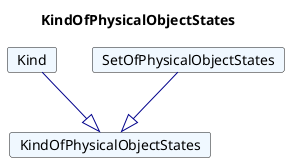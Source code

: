 @startuml
Title KindOfPhysicalObjectStates 

Card KindOfPhysicalObjectStates #F0F8FF [
KindOfPhysicalObjectStates
]
Card Kind #F0F8FF [
Kind
]
Kind --|> KindOfPhysicalObjectStates  #00008B 
Card SetOfPhysicalObjectStates #F0F8FF [
SetOfPhysicalObjectStates
]
SetOfPhysicalObjectStates --|> KindOfPhysicalObjectStates  #00008B 
@enduml